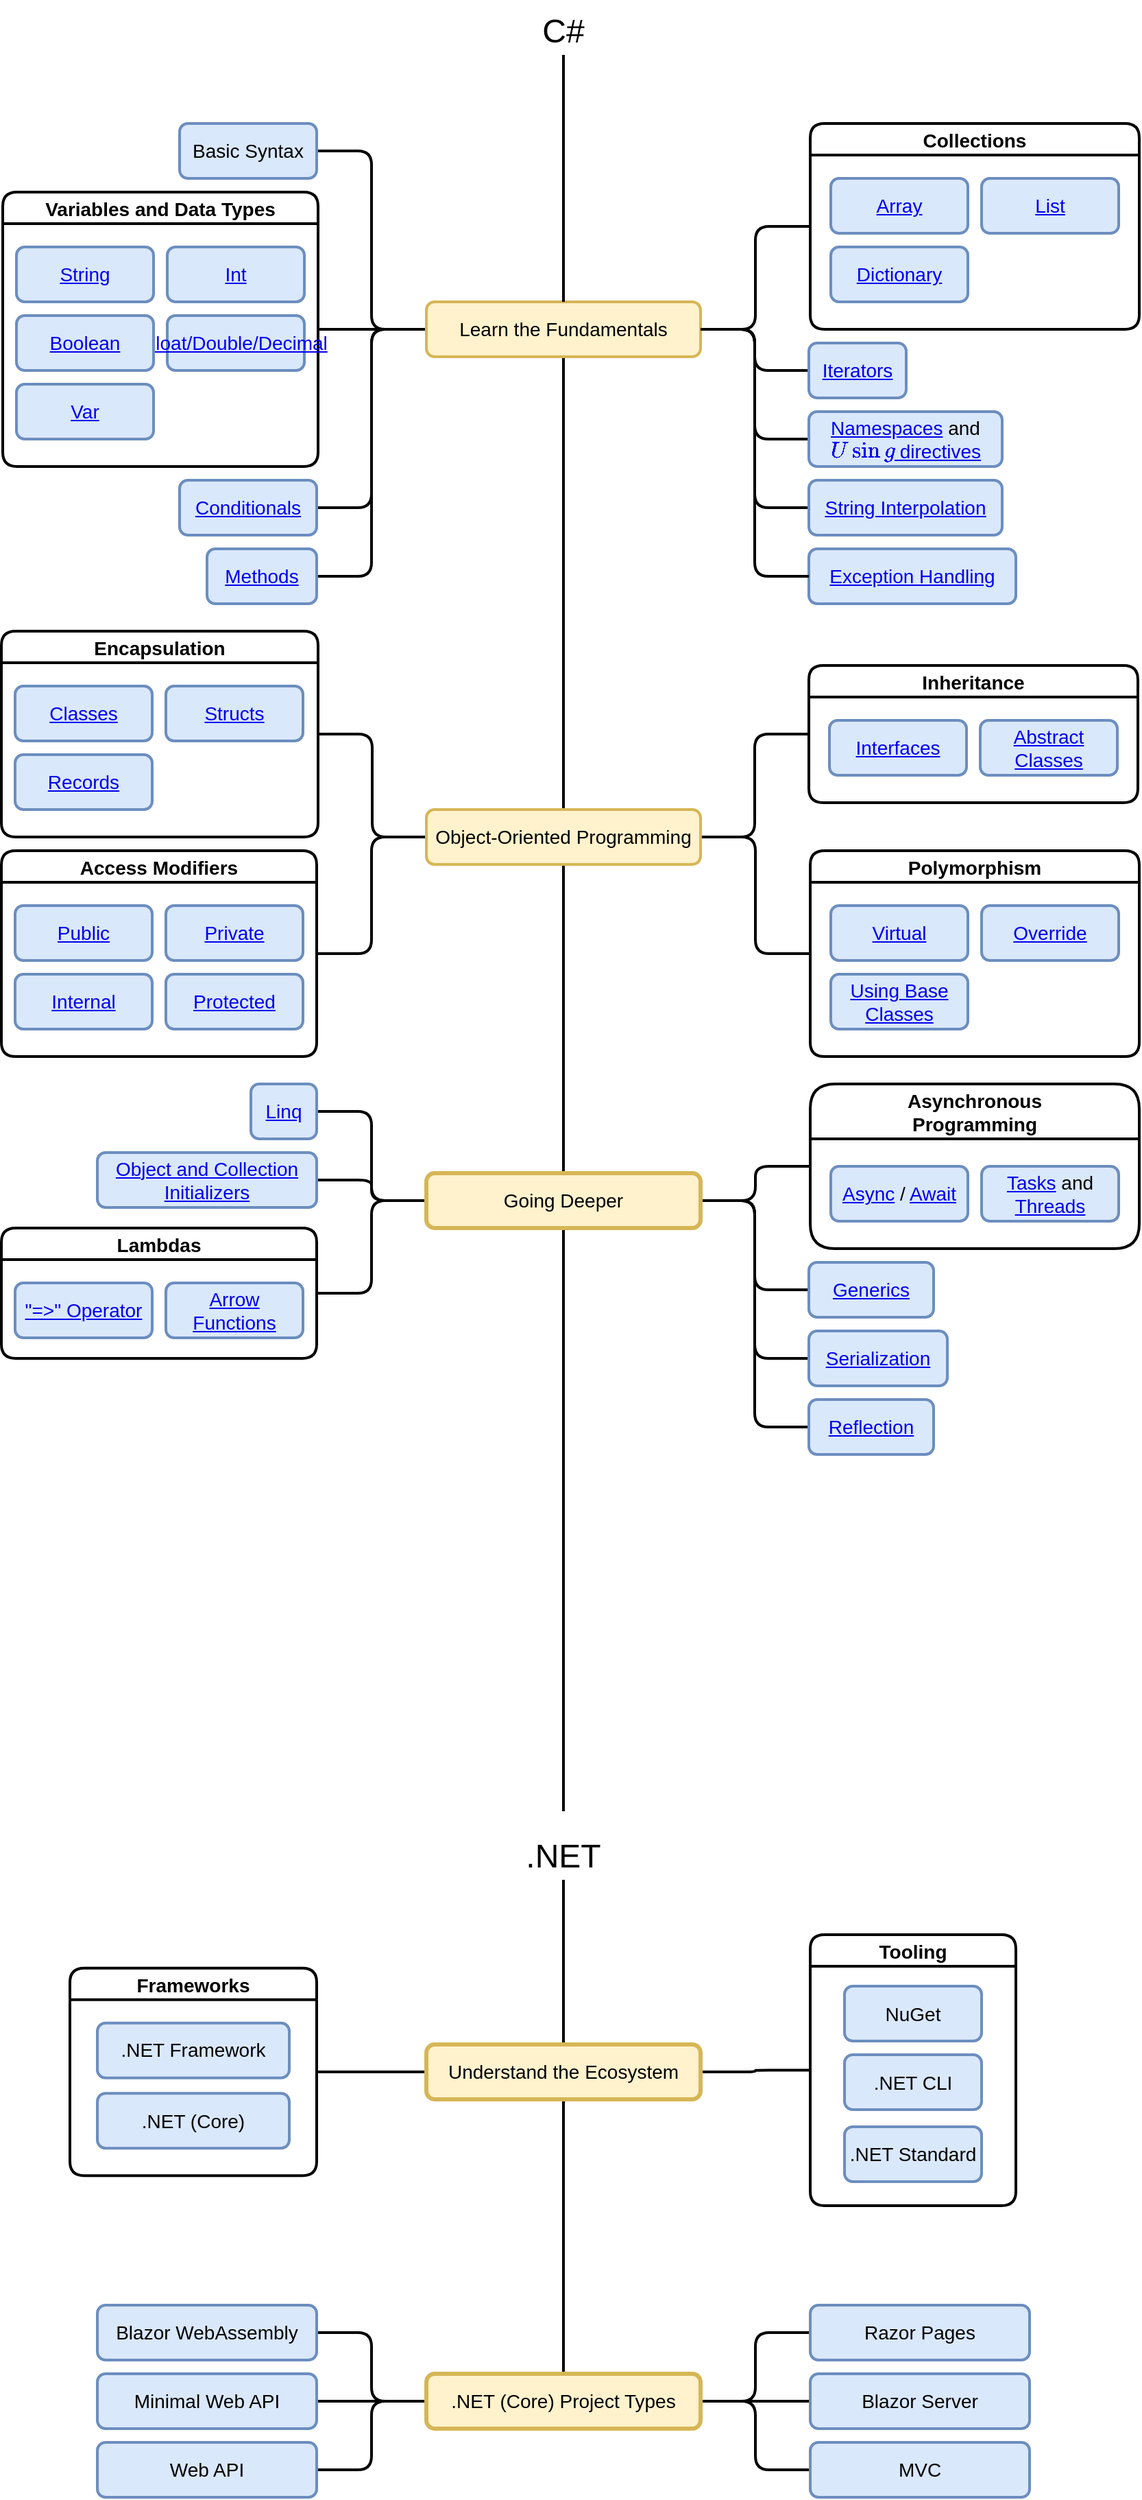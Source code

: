 <mxfile version="15.7.3" type="github">
  <diagram id="Bi8yQc8i4gSCwa7ISA3M" name="Page-1">
    <mxGraphModel dx="1038" dy="575" grid="1" gridSize="10" guides="1" tooltips="1" connect="1" arrows="0" fold="1" page="1" pageScale="1" pageWidth="850" pageHeight="1100" math="0" shadow="0">
      <root>
        <mxCell id="0" />
        <mxCell id="1" parent="0" />
        <mxCell id="HOgNb5vJPWKjZWPz9B7e-17" style="edgeStyle=orthogonalEdgeStyle;rounded=1;orthogonalLoop=1;jettySize=auto;html=1;exitX=0;exitY=0.5;exitDx=0;exitDy=0;entryX=1;entryY=0.5;entryDx=0;entryDy=0;fontSize=14;endArrow=none;endFill=0;strokeWidth=2;" parent="1" source="HOgNb5vJPWKjZWPz9B7e-1" target="HOgNb5vJPWKjZWPz9B7e-3" edge="1">
          <mxGeometry relative="1" as="geometry">
            <mxPoint x="311" y="150" as="sourcePoint" />
          </mxGeometry>
        </mxCell>
        <mxCell id="HOgNb5vJPWKjZWPz9B7e-18" style="edgeStyle=orthogonalEdgeStyle;rounded=1;orthogonalLoop=1;jettySize=auto;html=1;exitX=0;exitY=0.5;exitDx=0;exitDy=0;entryX=1;entryY=0.5;entryDx=0;entryDy=0;fontSize=14;endArrow=none;endFill=0;strokeWidth=2;" parent="1" source="HOgNb5vJPWKjZWPz9B7e-1" target="lwvj8f8YE6O9QnCj63W--41" edge="1">
          <mxGeometry relative="1" as="geometry">
            <mxPoint x="311" y="150" as="sourcePoint" />
            <mxPoint x="250" y="290" as="targetPoint" />
          </mxGeometry>
        </mxCell>
        <mxCell id="HOgNb5vJPWKjZWPz9B7e-20" style="edgeStyle=orthogonalEdgeStyle;rounded=1;orthogonalLoop=1;jettySize=auto;html=1;exitX=0;exitY=0.5;exitDx=0;exitDy=0;entryX=1;entryY=0.5;entryDx=0;entryDy=0;fontSize=14;endArrow=none;endFill=0;strokeWidth=2;" parent="1" source="HOgNb5vJPWKjZWPz9B7e-1" target="HOgNb5vJPWKjZWPz9B7e-5" edge="1">
          <mxGeometry relative="1" as="geometry">
            <mxPoint x="311" y="150" as="sourcePoint" />
          </mxGeometry>
        </mxCell>
        <mxCell id="HOgNb5vJPWKjZWPz9B7e-21" style="edgeStyle=orthogonalEdgeStyle;rounded=1;orthogonalLoop=1;jettySize=auto;html=1;exitX=0;exitY=0.5;exitDx=0;exitDy=0;entryX=1;entryY=0.5;entryDx=0;entryDy=0;fontSize=14;endArrow=none;endFill=0;strokeWidth=2;" parent="1" source="HOgNb5vJPWKjZWPz9B7e-1" target="HOgNb5vJPWKjZWPz9B7e-6" edge="1">
          <mxGeometry relative="1" as="geometry">
            <mxPoint x="311" y="150" as="sourcePoint" />
          </mxGeometry>
        </mxCell>
        <mxCell id="HOgNb5vJPWKjZWPz9B7e-24" style="edgeStyle=orthogonalEdgeStyle;rounded=1;orthogonalLoop=1;jettySize=auto;html=1;exitX=1;exitY=0.5;exitDx=0;exitDy=0;entryX=0;entryY=0.5;entryDx=0;entryDy=0;fontSize=14;endArrow=none;endFill=0;strokeWidth=2;" parent="1" source="HOgNb5vJPWKjZWPz9B7e-1" target="HOgNb5vJPWKjZWPz9B7e-7" edge="1">
          <mxGeometry relative="1" as="geometry" />
        </mxCell>
        <mxCell id="HOgNb5vJPWKjZWPz9B7e-25" style="edgeStyle=orthogonalEdgeStyle;rounded=1;orthogonalLoop=1;jettySize=auto;html=1;exitX=1;exitY=0.5;exitDx=0;exitDy=0;entryX=0;entryY=0.5;entryDx=0;entryDy=0;fontSize=14;endArrow=none;endFill=0;strokeWidth=2;" parent="1" source="HOgNb5vJPWKjZWPz9B7e-1" target="HOgNb5vJPWKjZWPz9B7e-10" edge="1">
          <mxGeometry relative="1" as="geometry" />
        </mxCell>
        <mxCell id="HOgNb5vJPWKjZWPz9B7e-28" style="edgeStyle=orthogonalEdgeStyle;rounded=1;orthogonalLoop=1;jettySize=auto;html=1;exitX=0.5;exitY=1;exitDx=0;exitDy=0;fontSize=14;endArrow=none;endFill=0;strokeWidth=2;" parent="1" source="HOgNb5vJPWKjZWPz9B7e-1" target="HOgNb5vJPWKjZWPz9B7e-27" edge="1">
          <mxGeometry relative="1" as="geometry" />
        </mxCell>
        <mxCell id="lwvj8f8YE6O9QnCj63W--19" style="edgeStyle=orthogonalEdgeStyle;rounded=1;orthogonalLoop=1;jettySize=auto;html=1;exitX=1;exitY=0.5;exitDx=0;exitDy=0;entryX=0;entryY=0.5;entryDx=0;entryDy=0;endArrow=none;endFill=0;strokeWidth=2;" edge="1" parent="1" source="HOgNb5vJPWKjZWPz9B7e-1" target="HOgNb5vJPWKjZWPz9B7e-9">
          <mxGeometry relative="1" as="geometry" />
        </mxCell>
        <mxCell id="lwvj8f8YE6O9QnCj63W--40" style="edgeStyle=orthogonalEdgeStyle;rounded=1;orthogonalLoop=1;jettySize=auto;html=1;exitX=1;exitY=0.5;exitDx=0;exitDy=0;entryX=0;entryY=0.5;entryDx=0;entryDy=0;endArrow=none;endFill=0;strokeWidth=2;" edge="1" parent="1" source="HOgNb5vJPWKjZWPz9B7e-1" target="lwvj8f8YE6O9QnCj63W--36">
          <mxGeometry relative="1" as="geometry" />
        </mxCell>
        <mxCell id="HOgNb5vJPWKjZWPz9B7e-1" value="&lt;font style=&quot;font-size: 14px;&quot;&gt;Learn the Fundamentals&lt;/font&gt;" style="rounded=1;whiteSpace=wrap;html=1;fillColor=#fff2cc;strokeColor=#d6b656;strokeWidth=2;fontSize=14;" parent="1" vertex="1">
          <mxGeometry x="320" y="260" width="200" height="40" as="geometry" />
        </mxCell>
        <mxCell id="HOgNb5vJPWKjZWPz9B7e-19" style="edgeStyle=orthogonalEdgeStyle;rounded=1;orthogonalLoop=1;jettySize=auto;html=1;exitX=0.5;exitY=1;exitDx=0;exitDy=0;entryX=0.5;entryY=0;entryDx=0;entryDy=0;fontSize=14;endArrow=none;endFill=0;strokeWidth=2;" parent="1" source="HOgNb5vJPWKjZWPz9B7e-2" target="HOgNb5vJPWKjZWPz9B7e-1" edge="1">
          <mxGeometry relative="1" as="geometry" />
        </mxCell>
        <mxCell id="HOgNb5vJPWKjZWPz9B7e-2" value="&lt;div style=&quot;font-size: 24px;&quot;&gt;&lt;font style=&quot;font-size: 24px;&quot;&gt;C#&lt;/font&gt;&lt;/div&gt;" style="text;html=1;strokeColor=none;fillColor=none;align=center;verticalAlign=bottom;whiteSpace=wrap;rounded=0;fontSize=24;" parent="1" vertex="1">
          <mxGeometry x="390" y="40" width="60" height="40" as="geometry" />
        </mxCell>
        <mxCell id="HOgNb5vJPWKjZWPz9B7e-3" value="&lt;div style=&quot;font-size: 14px;&quot;&gt;Basic Syntax&lt;/div&gt;" style="rounded=1;whiteSpace=wrap;html=1;fillColor=#dae8fc;strokeColor=#6c8ebf;strokeWidth=2;fontSize=14;" parent="1" vertex="1">
          <mxGeometry x="140" y="130" width="100" height="40" as="geometry" />
        </mxCell>
        <mxCell id="HOgNb5vJPWKjZWPz9B7e-5" value="&lt;div style=&quot;font-size: 14px&quot;&gt;&lt;a href=&quot;https://docs.microsoft.com/en-us/dotnet/csharp/language-reference/statements/selection-statements&quot;&gt;Conditionals&lt;/a&gt;&lt;/div&gt;" style="rounded=1;whiteSpace=wrap;html=1;fillColor=#dae8fc;strokeColor=#6c8ebf;strokeWidth=2;fontSize=14;" parent="1" vertex="1">
          <mxGeometry x="140" y="390" width="100" height="40" as="geometry" />
        </mxCell>
        <mxCell id="HOgNb5vJPWKjZWPz9B7e-6" value="&lt;a href=&quot;https://docs.microsoft.com/en-us/dotnet/csharp/methods&quot;&gt;Methods&lt;/a&gt;" style="rounded=1;whiteSpace=wrap;html=1;fillColor=#dae8fc;strokeColor=#6c8ebf;strokeWidth=2;fontSize=14;" parent="1" vertex="1">
          <mxGeometry x="160" y="440" width="80" height="40" as="geometry" />
        </mxCell>
        <mxCell id="HOgNb5vJPWKjZWPz9B7e-7" value="&lt;a href=&quot;https://docs.microsoft.com/en-us/dotnet/csharp/fundamentals/types/namespaces&quot;&gt;Namespaces&lt;/a&gt; and &lt;a href=&quot;https://docs.microsoft.com/en-us/dotnet/csharp/language-reference/keywords/using-directive&quot;&gt;`Using` directives&lt;/a&gt;" style="rounded=1;whiteSpace=wrap;html=1;fillColor=#dae8fc;strokeColor=#6c8ebf;strokeWidth=2;fontSize=14;" parent="1" vertex="1">
          <mxGeometry x="599" y="340" width="141" height="40" as="geometry" />
        </mxCell>
        <mxCell id="HOgNb5vJPWKjZWPz9B7e-9" value="&lt;div style=&quot;font-size: 14px&quot;&gt;&lt;a href=&quot;https://docs.microsoft.com/en-us/dotnet/csharp/programming-guide/concepts/iterators&quot;&gt;Iterators&lt;/a&gt;&lt;/div&gt;" style="rounded=1;whiteSpace=wrap;html=1;fillColor=#dae8fc;strokeColor=#6c8ebf;strokeWidth=2;fontSize=14;" parent="1" vertex="1">
          <mxGeometry x="599" y="290" width="71" height="40" as="geometry" />
        </mxCell>
        <mxCell id="HOgNb5vJPWKjZWPz9B7e-10" value="&lt;div style=&quot;font-size: 14px&quot;&gt;&lt;a href=&quot;https://docs.microsoft.com/en-us/dotnet/csharp/language-reference/tokens/interpolated&quot;&gt;String Interpolation&lt;br style=&quot;font-size: 14px&quot;&gt;&lt;/a&gt;&lt;/div&gt;" style="rounded=1;whiteSpace=wrap;html=1;fillColor=#dae8fc;strokeColor=#6c8ebf;strokeWidth=2;fontSize=14;" parent="1" vertex="1">
          <mxGeometry x="599" y="390" width="141" height="40" as="geometry" />
        </mxCell>
        <mxCell id="HOgNb5vJPWKjZWPz9B7e-11" value="&lt;div style=&quot;font-size: 14px&quot;&gt;&lt;a href=&quot;https://docs.microsoft.com/en-us/dotnet/csharp/fundamentals/exceptions/exception-handling&quot;&gt;Exception Handling&lt;/a&gt;&lt;br style=&quot;font-size: 14px&quot;&gt;&lt;/div&gt;" style="rounded=1;whiteSpace=wrap;html=1;fillColor=#dae8fc;strokeColor=#6c8ebf;strokeWidth=2;fontSize=14;" parent="1" vertex="1">
          <mxGeometry x="599" y="440" width="151" height="40" as="geometry" />
        </mxCell>
        <mxCell id="HOgNb5vJPWKjZWPz9B7e-26" style="edgeStyle=orthogonalEdgeStyle;rounded=1;orthogonalLoop=1;jettySize=auto;html=1;exitX=1;exitY=0.5;exitDx=0;exitDy=0;entryX=0;entryY=0.5;entryDx=0;entryDy=0;fontSize=14;endArrow=none;endFill=0;strokeWidth=2;" parent="1" source="HOgNb5vJPWKjZWPz9B7e-1" target="HOgNb5vJPWKjZWPz9B7e-11" edge="1">
          <mxGeometry relative="1" as="geometry">
            <mxPoint x="530" y="160" as="sourcePoint" />
            <mxPoint x="609" y="260" as="targetPoint" />
          </mxGeometry>
        </mxCell>
        <mxCell id="HOgNb5vJPWKjZWPz9B7e-49" style="edgeStyle=orthogonalEdgeStyle;rounded=1;orthogonalLoop=1;jettySize=auto;html=1;exitX=1;exitY=0.5;exitDx=0;exitDy=0;entryX=0;entryY=0.5;entryDx=0;entryDy=0;fontSize=14;endArrow=none;endFill=0;strokeWidth=2;" parent="1" source="HOgNb5vJPWKjZWPz9B7e-27" target="HOgNb5vJPWKjZWPz9B7e-41" edge="1">
          <mxGeometry relative="1" as="geometry" />
        </mxCell>
        <mxCell id="HOgNb5vJPWKjZWPz9B7e-50" style="edgeStyle=orthogonalEdgeStyle;rounded=1;orthogonalLoop=1;jettySize=auto;html=1;exitX=1;exitY=0.5;exitDx=0;exitDy=0;entryX=0;entryY=0.5;entryDx=0;entryDy=0;fontSize=14;endArrow=none;endFill=0;strokeWidth=2;" parent="1" source="HOgNb5vJPWKjZWPz9B7e-27" target="HOgNb5vJPWKjZWPz9B7e-36" edge="1">
          <mxGeometry relative="1" as="geometry" />
        </mxCell>
        <mxCell id="TVtdVuU6rrKW41aySdb2-4" style="edgeStyle=orthogonalEdgeStyle;rounded=1;orthogonalLoop=1;jettySize=auto;html=1;exitX=0.5;exitY=1;exitDx=0;exitDy=0;fontSize=24;endArrow=none;endFill=0;strokeWidth=2;" parent="1" source="HOgNb5vJPWKjZWPz9B7e-27" target="TVtdVuU6rrKW41aySdb2-2" edge="1">
          <mxGeometry relative="1" as="geometry" />
        </mxCell>
        <mxCell id="lwvj8f8YE6O9QnCj63W--28" style="edgeStyle=orthogonalEdgeStyle;rounded=1;orthogonalLoop=1;jettySize=auto;html=1;exitX=0;exitY=0.5;exitDx=0;exitDy=0;entryX=1;entryY=0.5;entryDx=0;entryDy=0;endArrow=none;endFill=0;strokeWidth=2;" edge="1" parent="1" source="HOgNb5vJPWKjZWPz9B7e-27" target="lwvj8f8YE6O9QnCj63W--2">
          <mxGeometry relative="1" as="geometry" />
        </mxCell>
        <mxCell id="lwvj8f8YE6O9QnCj63W--46" style="edgeStyle=orthogonalEdgeStyle;rounded=1;orthogonalLoop=1;jettySize=auto;html=1;exitX=0;exitY=0.5;exitDx=0;exitDy=0;entryX=1;entryY=0.5;entryDx=0;entryDy=0;endArrow=none;endFill=0;strokeWidth=2;" edge="1" parent="1" source="HOgNb5vJPWKjZWPz9B7e-27" target="HOgNb5vJPWKjZWPz9B7e-31">
          <mxGeometry relative="1" as="geometry" />
        </mxCell>
        <mxCell id="HOgNb5vJPWKjZWPz9B7e-27" value="&lt;div style=&quot;font-size: 14px&quot;&gt;&lt;font style=&quot;font-size: 14px&quot;&gt;Object-Oriented Programming&lt;/font&gt;&lt;/div&gt;" style="rounded=1;whiteSpace=wrap;html=1;fillColor=#fff2cc;strokeColor=#d6b656;strokeWidth=2;" parent="1" vertex="1">
          <mxGeometry x="320" y="630" width="200" height="40" as="geometry" />
        </mxCell>
        <UserObject label="Encapsulation" link="https://docs.microsoft.com/en-us/dotnet/csharp/fundamentals/object-oriented/" id="HOgNb5vJPWKjZWPz9B7e-31">
          <mxCell style="swimlane;rounded=1;fontSize=14;strokeWidth=2;" parent="1" vertex="1">
            <mxGeometry x="10" y="500" width="231" height="150" as="geometry" />
          </mxCell>
        </UserObject>
        <mxCell id="HOgNb5vJPWKjZWPz9B7e-30" value="&lt;a href=&quot;https://docs.microsoft.com/en-us/dotnet/csharp/fundamentals/types/classes&quot;&gt;Classes&lt;/a&gt;" style="rounded=1;whiteSpace=wrap;html=1;fillColor=#dae8fc;strokeColor=#6c8ebf;strokeWidth=2;fontSize=14;" parent="HOgNb5vJPWKjZWPz9B7e-31" vertex="1">
          <mxGeometry x="10" y="40" width="100" height="40" as="geometry" />
        </mxCell>
        <mxCell id="HOgNb5vJPWKjZWPz9B7e-34" value="&lt;a href=&quot;https://docs.microsoft.com/en-us/dotnet/csharp/language-reference/builtin-types/struct&quot;&gt;Structs&lt;/a&gt;" style="rounded=1;whiteSpace=wrap;html=1;fillColor=#dae8fc;strokeColor=#6c8ebf;strokeWidth=2;fontSize=14;" parent="HOgNb5vJPWKjZWPz9B7e-31" vertex="1">
          <mxGeometry x="120" y="40" width="100" height="40" as="geometry" />
        </mxCell>
        <mxCell id="HOgNb5vJPWKjZWPz9B7e-35" value="&lt;a href=&quot;https://docs.microsoft.com/en-us/dotnet/csharp/fundamentals/types/records&quot;&gt;Records&lt;/a&gt;" style="rounded=1;whiteSpace=wrap;html=1;fillColor=#dae8fc;strokeColor=#6c8ebf;strokeWidth=2;fontSize=14;" parent="HOgNb5vJPWKjZWPz9B7e-31" vertex="1">
          <mxGeometry x="10" y="90" width="100" height="40" as="geometry" />
        </mxCell>
        <mxCell id="HOgNb5vJPWKjZWPz9B7e-36" value="Inheritance" style="swimlane;rounded=1;fontSize=14;strokeWidth=2;" parent="1" vertex="1">
          <mxGeometry x="599" y="525" width="240" height="100" as="geometry" />
        </mxCell>
        <mxCell id="HOgNb5vJPWKjZWPz9B7e-37" value="&lt;a href=&quot;https://docs.microsoft.com/en-us/dotnet/csharp/fundamentals/types/interfaces&quot;&gt;Interfaces&lt;/a&gt;" style="rounded=1;whiteSpace=wrap;html=1;fillColor=#dae8fc;strokeColor=#6c8ebf;strokeWidth=2;fontSize=14;" parent="HOgNb5vJPWKjZWPz9B7e-36" vertex="1">
          <mxGeometry x="15" y="40" width="100" height="40" as="geometry" />
        </mxCell>
        <mxCell id="HOgNb5vJPWKjZWPz9B7e-38" value="&lt;a href=&quot;https://docs.microsoft.com/en-us/dotnet/csharp/language-reference/keywords/abstract&quot;&gt;Abstract Classes&lt;/a&gt;" style="rounded=1;whiteSpace=wrap;html=1;fillColor=#dae8fc;strokeColor=#6c8ebf;strokeWidth=2;fontSize=14;" parent="HOgNb5vJPWKjZWPz9B7e-36" vertex="1">
          <mxGeometry x="125" y="40" width="100" height="40" as="geometry" />
        </mxCell>
        <mxCell id="HOgNb5vJPWKjZWPz9B7e-41" value="Polymorphism" style="swimlane;rounded=1;fontSize=14;strokeWidth=2;" parent="1" vertex="1">
          <mxGeometry x="600" y="660" width="240" height="150" as="geometry" />
        </mxCell>
        <mxCell id="HOgNb5vJPWKjZWPz9B7e-43" value="&lt;a href=&quot;https://docs.microsoft.com/en-us/dotnet/csharp/language-reference/keywords/virtual&quot;&gt;Virtual&lt;/a&gt;" style="rounded=1;whiteSpace=wrap;html=1;fillColor=#dae8fc;strokeColor=#6c8ebf;strokeWidth=2;fontSize=14;" parent="HOgNb5vJPWKjZWPz9B7e-41" vertex="1">
          <mxGeometry x="15" y="40" width="100" height="40" as="geometry" />
        </mxCell>
        <mxCell id="HOgNb5vJPWKjZWPz9B7e-44" value="&lt;a href=&quot;https://docs.microsoft.com/en-us/dotnet/csharp/language-reference/keywords/override&quot;&gt;Override&lt;/a&gt;" style="rounded=1;whiteSpace=wrap;html=1;fillColor=#dae8fc;strokeColor=#6c8ebf;strokeWidth=2;fontSize=14;" parent="HOgNb5vJPWKjZWPz9B7e-41" vertex="1">
          <mxGeometry x="125" y="40" width="100" height="40" as="geometry" />
        </mxCell>
        <mxCell id="HOgNb5vJPWKjZWPz9B7e-42" value="&lt;a href=&quot;https://docs.microsoft.com/en-us/dotnet/csharp/language-reference/keywords/base&quot;&gt;Using Base Classes&lt;/a&gt;" style="rounded=1;whiteSpace=wrap;html=1;fillColor=#dae8fc;strokeColor=#6c8ebf;strokeWidth=2;fontSize=14;" parent="HOgNb5vJPWKjZWPz9B7e-41" vertex="1">
          <mxGeometry x="15" y="90" width="100" height="40" as="geometry" />
        </mxCell>
        <mxCell id="TVtdVuU6rrKW41aySdb2-7" style="edgeStyle=orthogonalEdgeStyle;rounded=1;orthogonalLoop=1;jettySize=auto;html=1;exitX=0;exitY=0.5;exitDx=0;exitDy=0;entryX=1;entryY=0.5;entryDx=0;entryDy=0;fontSize=24;endArrow=none;endFill=0;strokeWidth=2;" parent="1" source="TVtdVuU6rrKW41aySdb2-2" target="TVtdVuU6rrKW41aySdb2-5" edge="1">
          <mxGeometry relative="1" as="geometry" />
        </mxCell>
        <mxCell id="TVtdVuU6rrKW41aySdb2-20" style="edgeStyle=orthogonalEdgeStyle;rounded=1;orthogonalLoop=1;jettySize=auto;html=1;exitX=0;exitY=0.5;exitDx=0;exitDy=0;entryX=1;entryY=0.5;entryDx=0;entryDy=0;fontSize=24;endArrow=none;endFill=0;strokeWidth=2;" parent="1" source="TVtdVuU6rrKW41aySdb2-2" target="TVtdVuU6rrKW41aySdb2-12" edge="1">
          <mxGeometry relative="1" as="geometry" />
        </mxCell>
        <mxCell id="TVtdVuU6rrKW41aySdb2-23" style="edgeStyle=orthogonalEdgeStyle;rounded=1;orthogonalLoop=1;jettySize=auto;html=1;exitX=1;exitY=0.5;exitDx=0;exitDy=0;entryX=0;entryY=0.5;entryDx=0;entryDy=0;fontSize=24;endArrow=none;endFill=0;strokeWidth=2;" parent="1" source="TVtdVuU6rrKW41aySdb2-2" target="TVtdVuU6rrKW41aySdb2-21" edge="1">
          <mxGeometry relative="1" as="geometry" />
        </mxCell>
        <mxCell id="TVtdVuU6rrKW41aySdb2-24" style="edgeStyle=orthogonalEdgeStyle;rounded=1;orthogonalLoop=1;jettySize=auto;html=1;exitX=1;exitY=0.5;exitDx=0;exitDy=0;entryX=0;entryY=0.5;entryDx=0;entryDy=0;fontSize=24;endArrow=none;endFill=0;strokeWidth=2;" parent="1" source="TVtdVuU6rrKW41aySdb2-2" target="TVtdVuU6rrKW41aySdb2-22" edge="1">
          <mxGeometry relative="1" as="geometry" />
        </mxCell>
        <mxCell id="TVtdVuU6rrKW41aySdb2-38" style="edgeStyle=orthogonalEdgeStyle;rounded=1;orthogonalLoop=1;jettySize=auto;html=1;exitX=0.5;exitY=1;exitDx=0;exitDy=0;entryX=0.5;entryY=0;entryDx=0;entryDy=0;fontSize=14;endArrow=none;endFill=0;strokeWidth=2;" parent="1" source="TVtdVuU6rrKW41aySdb2-2" edge="1">
          <mxGeometry relative="1" as="geometry">
            <mxPoint x="420" y="1360" as="targetPoint" />
          </mxGeometry>
        </mxCell>
        <mxCell id="TVtdVuU6rrKW41aySdb2-39" style="edgeStyle=orthogonalEdgeStyle;rounded=1;orthogonalLoop=1;jettySize=auto;html=1;exitX=1;exitY=0.5;exitDx=0;exitDy=0;fontSize=14;endArrow=none;endFill=0;strokeWidth=2;entryX=0;entryY=0.5;entryDx=0;entryDy=0;" parent="1" source="TVtdVuU6rrKW41aySdb2-2" target="TVtdVuU6rrKW41aySdb2-16" edge="1">
          <mxGeometry relative="1" as="geometry" />
        </mxCell>
        <mxCell id="lwvj8f8YE6O9QnCj63W--26" style="edgeStyle=orthogonalEdgeStyle;rounded=1;orthogonalLoop=1;jettySize=auto;html=1;exitX=0;exitY=0.5;exitDx=0;exitDy=0;entryX=1;entryY=0.5;entryDx=0;entryDy=0;endArrow=none;endFill=0;strokeWidth=2;" edge="1" parent="1" source="TVtdVuU6rrKW41aySdb2-2" target="TVtdVuU6rrKW41aySdb2-3">
          <mxGeometry relative="1" as="geometry" />
        </mxCell>
        <mxCell id="lwvj8f8YE6O9QnCj63W--29" style="edgeStyle=orthogonalEdgeStyle;rounded=1;orthogonalLoop=1;jettySize=auto;html=1;exitX=1;exitY=0.5;exitDx=0;exitDy=0;entryX=0;entryY=0.5;entryDx=0;entryDy=0;endArrow=none;endFill=0;strokeWidth=2;" edge="1" parent="1" source="TVtdVuU6rrKW41aySdb2-2" target="quayTeWEfiAioYH7ORwF-3">
          <mxGeometry relative="1" as="geometry" />
        </mxCell>
        <mxCell id="TVtdVuU6rrKW41aySdb2-2" value="&lt;font style=&quot;font-size: 14px&quot;&gt;Going Deeper&lt;/font&gt;" style="rounded=1;whiteSpace=wrap;html=1;fillColor=#fff2cc;strokeColor=#d6b656;strokeWidth=3;" parent="1" vertex="1">
          <mxGeometry x="320" y="895" width="200" height="40" as="geometry" />
        </mxCell>
        <mxCell id="TVtdVuU6rrKW41aySdb2-3" value="&lt;a href=&quot;https://docs.microsoft.com/en-us/dotnet/csharp/linq/&quot;&gt;Linq&lt;/a&gt;" style="rounded=1;whiteSpace=wrap;html=1;fillColor=#dae8fc;strokeColor=#6c8ebf;strokeWidth=2;fontSize=14;" parent="1" vertex="1">
          <mxGeometry x="192" y="830" width="48" height="40" as="geometry" />
        </mxCell>
        <mxCell id="TVtdVuU6rrKW41aySdb2-5" value="&lt;a href=&quot;https://docs.microsoft.com/en-us/dotnet/csharp/programming-guide/classes-and-structs/object-and-collection-initializers&quot;&gt;Object and Collection Initializers&lt;/a&gt;" style="rounded=1;whiteSpace=wrap;html=1;fillColor=#dae8fc;strokeColor=#6c8ebf;strokeWidth=2;fontSize=14;" parent="1" vertex="1">
          <mxGeometry x="80" y="880" width="160" height="40" as="geometry" />
        </mxCell>
        <mxCell id="TVtdVuU6rrKW41aySdb2-12" value="Lambdas" style="swimlane;rounded=1;fontSize=14;strokeWidth=2;" parent="1" vertex="1">
          <mxGeometry x="10" y="935" width="230" height="95" as="geometry" />
        </mxCell>
        <mxCell id="TVtdVuU6rrKW41aySdb2-13" value="&lt;a href=&quot;https://docs.microsoft.com/en-us/dotnet/csharp/language-reference/operators/lambda-expressions&quot;&gt;Arrow Functions&lt;/a&gt;" style="rounded=1;whiteSpace=wrap;html=1;fillColor=#dae8fc;strokeColor=#6c8ebf;strokeWidth=2;fontSize=14;" parent="TVtdVuU6rrKW41aySdb2-12" vertex="1">
          <mxGeometry x="120" y="40" width="100" height="40" as="geometry" />
        </mxCell>
        <mxCell id="TVtdVuU6rrKW41aySdb2-14" value="&lt;a href=&quot;https://docs.microsoft.com/en-us/dotnet/csharp/language-reference/operators/lambda-operator&quot;&gt;&quot;=&amp;gt;&quot; Operator&lt;/a&gt;" style="rounded=1;whiteSpace=wrap;html=1;fillColor=#dae8fc;strokeColor=#6c8ebf;strokeWidth=2;fontSize=14;" parent="TVtdVuU6rrKW41aySdb2-12" vertex="1">
          <mxGeometry x="10" y="40" width="100" height="40" as="geometry" />
        </mxCell>
        <UserObject label="Asynchronous &#xa;Programming" link="https://docs.microsoft.com/en-us/dotnet/csharp/programming-guide/concepts/async/" id="TVtdVuU6rrKW41aySdb2-16">
          <mxCell style="swimlane;rounded=1;fontSize=14;strokeWidth=2;startSize=40;" parent="1" vertex="1">
            <mxGeometry x="600" y="830" width="240" height="120" as="geometry" />
          </mxCell>
        </UserObject>
        <mxCell id="TVtdVuU6rrKW41aySdb2-17" value="&lt;a href=&quot;https://docs.microsoft.com/en-us/dotnet/csharp/programming-guide/concepts/async/&quot;&gt;Tasks&lt;/a&gt; and &lt;a href=&quot;https://docs.microsoft.com/en-us/dotnet/standard/threading/using-threads-and-threading&quot;&gt;Threads&lt;/a&gt;" style="rounded=1;whiteSpace=wrap;html=1;fillColor=#dae8fc;strokeColor=#6c8ebf;strokeWidth=2;fontSize=14;" parent="TVtdVuU6rrKW41aySdb2-16" vertex="1">
          <mxGeometry x="125" y="60" width="100" height="40" as="geometry" />
        </mxCell>
        <mxCell id="TVtdVuU6rrKW41aySdb2-18" value="&lt;a href=&quot;https://docs.microsoft.com/en-us/dotnet/csharp/language-reference/keywords/async&quot;&gt;Async&lt;/a&gt; / &lt;a href=&quot;https://docs.microsoft.com/en-us/dotnet/csharp/language-reference/operators/await&quot;&gt;Await&lt;/a&gt;" style="rounded=1;whiteSpace=wrap;html=1;fillColor=#dae8fc;strokeColor=#6c8ebf;strokeWidth=2;fontSize=14;" parent="TVtdVuU6rrKW41aySdb2-16" vertex="1">
          <mxGeometry x="15" y="60" width="100" height="40" as="geometry" />
        </mxCell>
        <mxCell id="TVtdVuU6rrKW41aySdb2-21" value="&lt;a href=&quot;https://docs.microsoft.com/en-us/dotnet/csharp/programming-guide/concepts/serialization/&quot;&gt;Serialization&lt;/a&gt;" style="rounded=1;whiteSpace=wrap;html=1;fillColor=#dae8fc;strokeColor=#6c8ebf;strokeWidth=2;fontSize=14;" parent="1" vertex="1">
          <mxGeometry x="599" y="1010" width="101" height="40" as="geometry" />
        </mxCell>
        <mxCell id="TVtdVuU6rrKW41aySdb2-22" value="&lt;a href=&quot;https://docs.microsoft.com/en-us/dotnet/csharp/programming-guide/concepts/reflection&quot;&gt;Reflection&lt;/a&gt;" style="rounded=1;whiteSpace=wrap;html=1;fillColor=#dae8fc;strokeColor=#6c8ebf;strokeWidth=2;fontSize=14;" parent="1" vertex="1">
          <mxGeometry x="599" y="1060" width="91" height="40" as="geometry" />
        </mxCell>
        <mxCell id="TVtdVuU6rrKW41aySdb2-42" style="edgeStyle=orthogonalEdgeStyle;rounded=1;orthogonalLoop=1;jettySize=auto;html=1;exitX=0.5;exitY=1;exitDx=0;exitDy=0;entryX=0.5;entryY=0;entryDx=0;entryDy=0;fontSize=14;endArrow=none;endFill=0;strokeWidth=2;" parent="1" source="TVtdVuU6rrKW41aySdb2-37" target="TVtdVuU6rrKW41aySdb2-41" edge="1">
          <mxGeometry relative="1" as="geometry" />
        </mxCell>
        <mxCell id="TVtdVuU6rrKW41aySdb2-37" value="&lt;div&gt;.NET&lt;/div&gt;" style="text;html=1;strokeColor=none;fillColor=none;align=center;verticalAlign=bottom;whiteSpace=wrap;rounded=0;fontSize=24;" parent="1" vertex="1">
          <mxGeometry x="390" y="1370" width="60" height="40" as="geometry" />
        </mxCell>
        <mxCell id="TVtdVuU6rrKW41aySdb2-52" style="edgeStyle=orthogonalEdgeStyle;rounded=1;orthogonalLoop=1;jettySize=auto;html=1;exitX=0;exitY=0.5;exitDx=0;exitDy=0;entryX=1;entryY=0.5;entryDx=0;entryDy=0;fontSize=14;endArrow=none;endFill=0;strokeWidth=2;" parent="1" source="TVtdVuU6rrKW41aySdb2-41" target="TVtdVuU6rrKW41aySdb2-49" edge="1">
          <mxGeometry relative="1" as="geometry" />
        </mxCell>
        <mxCell id="TVtdVuU6rrKW41aySdb2-62" style="edgeStyle=orthogonalEdgeStyle;rounded=1;orthogonalLoop=1;jettySize=auto;html=1;exitX=1;exitY=0.5;exitDx=0;exitDy=0;fontSize=14;endArrow=none;endFill=0;strokeWidth=2;" parent="1" source="TVtdVuU6rrKW41aySdb2-41" target="TVtdVuU6rrKW41aySdb2-59" edge="1">
          <mxGeometry relative="1" as="geometry" />
        </mxCell>
        <mxCell id="TVtdVuU6rrKW41aySdb2-63" style="edgeStyle=orthogonalEdgeStyle;rounded=1;orthogonalLoop=1;jettySize=auto;html=1;exitX=0.5;exitY=1;exitDx=0;exitDy=0;fontSize=14;endArrow=none;endFill=0;strokeWidth=2;" parent="1" source="TVtdVuU6rrKW41aySdb2-41" target="TVtdVuU6rrKW41aySdb2-64" edge="1">
          <mxGeometry relative="1" as="geometry">
            <mxPoint x="420" y="1770" as="targetPoint" />
          </mxGeometry>
        </mxCell>
        <mxCell id="TVtdVuU6rrKW41aySdb2-41" value="Understand the Ecosystem" style="rounded=1;whiteSpace=wrap;html=1;fillColor=#fff2cc;strokeColor=#d6b656;strokeWidth=3;fontSize=14;" parent="1" vertex="1">
          <mxGeometry x="320" y="1530" width="200" height="40" as="geometry" />
        </mxCell>
        <mxCell id="TVtdVuU6rrKW41aySdb2-49" value="Frameworks" style="swimlane;rounded=1;fontSize=14;strokeWidth=2;" parent="1" vertex="1">
          <mxGeometry x="60" y="1474.38" width="180" height="151.25" as="geometry" />
        </mxCell>
        <mxCell id="TVtdVuU6rrKW41aySdb2-40" value=".NET Framework" style="rounded=1;whiteSpace=wrap;html=1;fillColor=#dae8fc;strokeColor=#6c8ebf;strokeWidth=2;fontSize=14;" parent="TVtdVuU6rrKW41aySdb2-49" vertex="1">
          <mxGeometry x="20" y="40" width="140" height="40" as="geometry" />
        </mxCell>
        <mxCell id="TVtdVuU6rrKW41aySdb2-44" value=".NET (Core)" style="rounded=1;whiteSpace=wrap;html=1;fillColor=#dae8fc;strokeColor=#6c8ebf;strokeWidth=2;fontSize=14;" parent="TVtdVuU6rrKW41aySdb2-49" vertex="1">
          <mxGeometry x="20" y="91.25" width="140" height="40" as="geometry" />
        </mxCell>
        <mxCell id="TVtdVuU6rrKW41aySdb2-59" value="Tooling" style="swimlane;rounded=1;fontSize=14;strokeWidth=2;" parent="1" vertex="1">
          <mxGeometry x="600" y="1450" width="150" height="197.5" as="geometry" />
        </mxCell>
        <mxCell id="TVtdVuU6rrKW41aySdb2-60" value="NuGet" style="rounded=1;whiteSpace=wrap;html=1;fillColor=#dae8fc;strokeColor=#6c8ebf;strokeWidth=2;fontSize=14;" parent="TVtdVuU6rrKW41aySdb2-59" vertex="1">
          <mxGeometry x="25" y="37.5" width="100" height="40" as="geometry" />
        </mxCell>
        <mxCell id="TVtdVuU6rrKW41aySdb2-61" value=".NET CLI" style="rounded=1;whiteSpace=wrap;html=1;fillColor=#dae8fc;strokeColor=#6c8ebf;strokeWidth=2;fontSize=14;" parent="TVtdVuU6rrKW41aySdb2-59" vertex="1">
          <mxGeometry x="25" y="87.5" width="100" height="40" as="geometry" />
        </mxCell>
        <mxCell id="TVtdVuU6rrKW41aySdb2-43" value=".NET Standard" style="rounded=1;whiteSpace=wrap;html=1;fillColor=#dae8fc;strokeColor=#6c8ebf;strokeWidth=2;fontSize=14;" parent="TVtdVuU6rrKW41aySdb2-59" vertex="1">
          <mxGeometry x="25" y="140" width="100" height="40" as="geometry" />
        </mxCell>
        <mxCell id="TVtdVuU6rrKW41aySdb2-74" style="edgeStyle=orthogonalEdgeStyle;rounded=1;orthogonalLoop=1;jettySize=auto;html=1;exitX=0;exitY=0.5;exitDx=0;exitDy=0;entryX=1;entryY=0.5;entryDx=0;entryDy=0;fontSize=14;endArrow=none;endFill=0;strokeWidth=2;" parent="1" source="TVtdVuU6rrKW41aySdb2-64" target="TVtdVuU6rrKW41aySdb2-65" edge="1">
          <mxGeometry relative="1" as="geometry" />
        </mxCell>
        <mxCell id="TVtdVuU6rrKW41aySdb2-75" style="edgeStyle=orthogonalEdgeStyle;rounded=1;orthogonalLoop=1;jettySize=auto;html=1;exitX=0;exitY=0.5;exitDx=0;exitDy=0;fontSize=14;endArrow=none;endFill=0;strokeWidth=2;" parent="1" source="TVtdVuU6rrKW41aySdb2-64" target="TVtdVuU6rrKW41aySdb2-69" edge="1">
          <mxGeometry relative="1" as="geometry" />
        </mxCell>
        <mxCell id="TVtdVuU6rrKW41aySdb2-76" style="edgeStyle=orthogonalEdgeStyle;rounded=1;orthogonalLoop=1;jettySize=auto;html=1;exitX=0;exitY=0.5;exitDx=0;exitDy=0;entryX=1;entryY=0.5;entryDx=0;entryDy=0;fontSize=14;endArrow=none;endFill=0;strokeWidth=2;" parent="1" source="TVtdVuU6rrKW41aySdb2-64" target="TVtdVuU6rrKW41aySdb2-70" edge="1">
          <mxGeometry relative="1" as="geometry" />
        </mxCell>
        <mxCell id="TVtdVuU6rrKW41aySdb2-77" style="edgeStyle=orthogonalEdgeStyle;rounded=1;orthogonalLoop=1;jettySize=auto;html=1;exitX=1;exitY=0.5;exitDx=0;exitDy=0;entryX=0;entryY=0.5;entryDx=0;entryDy=0;fontSize=14;endArrow=none;endFill=0;strokeWidth=2;" parent="1" source="TVtdVuU6rrKW41aySdb2-64" target="TVtdVuU6rrKW41aySdb2-71" edge="1">
          <mxGeometry relative="1" as="geometry" />
        </mxCell>
        <mxCell id="TVtdVuU6rrKW41aySdb2-78" style="edgeStyle=orthogonalEdgeStyle;rounded=1;orthogonalLoop=1;jettySize=auto;html=1;exitX=1;exitY=0.5;exitDx=0;exitDy=0;entryX=0;entryY=0.5;entryDx=0;entryDy=0;fontSize=14;endArrow=none;endFill=0;strokeWidth=2;" parent="1" source="TVtdVuU6rrKW41aySdb2-64" target="TVtdVuU6rrKW41aySdb2-72" edge="1">
          <mxGeometry relative="1" as="geometry" />
        </mxCell>
        <mxCell id="TVtdVuU6rrKW41aySdb2-79" style="edgeStyle=orthogonalEdgeStyle;rounded=1;orthogonalLoop=1;jettySize=auto;html=1;exitX=1;exitY=0.5;exitDx=0;exitDy=0;entryX=0;entryY=0.5;entryDx=0;entryDy=0;fontSize=14;endArrow=none;endFill=0;strokeWidth=2;" parent="1" source="TVtdVuU6rrKW41aySdb2-64" target="TVtdVuU6rrKW41aySdb2-73" edge="1">
          <mxGeometry relative="1" as="geometry" />
        </mxCell>
        <mxCell id="TVtdVuU6rrKW41aySdb2-64" value=".NET (Core) Project Types" style="rounded=1;whiteSpace=wrap;html=1;fillColor=#fff2cc;strokeColor=#d6b656;strokeWidth=3;fontSize=14;" parent="1" vertex="1">
          <mxGeometry x="320" y="1770" width="200" height="40" as="geometry" />
        </mxCell>
        <mxCell id="TVtdVuU6rrKW41aySdb2-65" value="Blazor WebAssembly" style="rounded=1;whiteSpace=wrap;html=1;fillColor=#dae8fc;strokeColor=#6c8ebf;strokeWidth=2;fontSize=14;" parent="1" vertex="1">
          <mxGeometry x="80" y="1720" width="160" height="40" as="geometry" />
        </mxCell>
        <mxCell id="TVtdVuU6rrKW41aySdb2-69" value="Minimal Web API" style="rounded=1;whiteSpace=wrap;html=1;fillColor=#dae8fc;strokeColor=#6c8ebf;strokeWidth=2;fontSize=14;verticalAlign=middle;" parent="1" vertex="1">
          <mxGeometry x="80" y="1770" width="160" height="40" as="geometry" />
        </mxCell>
        <mxCell id="TVtdVuU6rrKW41aySdb2-70" value="Web API" style="rounded=1;whiteSpace=wrap;html=1;fillColor=#dae8fc;strokeColor=#6c8ebf;strokeWidth=2;fontSize=14;verticalAlign=middle;" parent="1" vertex="1">
          <mxGeometry x="80" y="1820" width="160" height="40" as="geometry" />
        </mxCell>
        <mxCell id="TVtdVuU6rrKW41aySdb2-71" value="Razor Pages" style="rounded=1;whiteSpace=wrap;html=1;fillColor=#dae8fc;strokeColor=#6c8ebf;strokeWidth=2;fontSize=14;verticalAlign=middle;" parent="1" vertex="1">
          <mxGeometry x="600" y="1720" width="160" height="40" as="geometry" />
        </mxCell>
        <mxCell id="TVtdVuU6rrKW41aySdb2-72" value="Blazor Server" style="rounded=1;whiteSpace=wrap;html=1;fillColor=#dae8fc;strokeColor=#6c8ebf;strokeWidth=2;fontSize=14;verticalAlign=middle;" parent="1" vertex="1">
          <mxGeometry x="600" y="1770" width="160" height="40" as="geometry" />
        </mxCell>
        <mxCell id="TVtdVuU6rrKW41aySdb2-73" value="MVC" style="rounded=1;whiteSpace=wrap;html=1;fillColor=#dae8fc;strokeColor=#6c8ebf;strokeWidth=2;fontSize=14;verticalAlign=middle;" parent="1" vertex="1">
          <mxGeometry x="600" y="1820" width="160" height="40" as="geometry" />
        </mxCell>
        <mxCell id="quayTeWEfiAioYH7ORwF-3" value="&lt;a href=&quot;https://docs.microsoft.com/en-us/dotnet/csharp/fundamentals/types/generics&quot;&gt;Generics&lt;/a&gt;" style="rounded=1;whiteSpace=wrap;html=1;fillColor=#dae8fc;strokeColor=#6c8ebf;strokeWidth=2;fontSize=14;" parent="1" vertex="1">
          <mxGeometry x="599" y="960" width="91" height="40" as="geometry" />
        </mxCell>
        <UserObject label="Access Modifiers" link="https://docs.microsoft.com/en-us/dotnet/csharp/programming-guide/classes-and-structs/access-modifiers" id="lwvj8f8YE6O9QnCj63W--2">
          <mxCell style="swimlane;rounded=1;fontSize=14;strokeWidth=2;" vertex="1" parent="1">
            <mxGeometry x="10" y="660" width="230" height="150" as="geometry" />
          </mxCell>
        </UserObject>
        <mxCell id="lwvj8f8YE6O9QnCj63W--3" value="&lt;a href=&quot;https://docs.microsoft.com/en-us/dotnet/csharp/language-reference/keywords/public&quot;&gt;Public&lt;/a&gt;" style="rounded=1;whiteSpace=wrap;html=1;fillColor=#dae8fc;strokeColor=#6c8ebf;strokeWidth=2;fontSize=14;" vertex="1" parent="lwvj8f8YE6O9QnCj63W--2">
          <mxGeometry x="10" y="40" width="100" height="40" as="geometry" />
        </mxCell>
        <mxCell id="lwvj8f8YE6O9QnCj63W--4" value="&lt;a href=&quot;https://docs.microsoft.com/en-us/dotnet/csharp/language-reference/keywords/private&quot;&gt;Private&lt;/a&gt;" style="rounded=1;whiteSpace=wrap;html=1;fillColor=#dae8fc;strokeColor=#6c8ebf;strokeWidth=2;fontSize=14;" vertex="1" parent="lwvj8f8YE6O9QnCj63W--2">
          <mxGeometry x="120" y="40" width="100" height="40" as="geometry" />
        </mxCell>
        <mxCell id="lwvj8f8YE6O9QnCj63W--5" value="&lt;a href=&quot;https://docs.microsoft.com/en-us/dotnet/csharp/language-reference/keywords/internal&quot;&gt;Internal&lt;/a&gt;" style="rounded=1;whiteSpace=wrap;html=1;fillColor=#dae8fc;strokeColor=#6c8ebf;strokeWidth=2;fontSize=14;" vertex="1" parent="lwvj8f8YE6O9QnCj63W--2">
          <mxGeometry x="10" y="90" width="100" height="40" as="geometry" />
        </mxCell>
        <mxCell id="lwvj8f8YE6O9QnCj63W--7" value="&lt;a href=&quot;https://docs.microsoft.com/en-us/dotnet/csharp/language-reference/keywords/protected&quot;&gt;Protected&lt;/a&gt;" style="rounded=1;whiteSpace=wrap;html=1;fillColor=#dae8fc;strokeColor=#6c8ebf;strokeWidth=2;fontSize=14;" vertex="1" parent="lwvj8f8YE6O9QnCj63W--2">
          <mxGeometry x="120" y="90" width="100" height="40" as="geometry" />
        </mxCell>
        <UserObject label="Collections" link="https://docs.microsoft.com/en-us/dotnet/csharp/programming-guide/concepts/collections" id="lwvj8f8YE6O9QnCj63W--36">
          <mxCell style="swimlane;rounded=1;fontSize=14;strokeWidth=2;" vertex="1" parent="1">
            <mxGeometry x="600" y="130" width="240" height="150" as="geometry" />
          </mxCell>
        </UserObject>
        <mxCell id="lwvj8f8YE6O9QnCj63W--37" value="&lt;a href=&quot;https://docs.microsoft.com/en-us/dotnet/csharp/programming-guide/arrays/&quot;&gt;Array&lt;/a&gt;" style="rounded=1;whiteSpace=wrap;html=1;fillColor=#dae8fc;strokeColor=#6c8ebf;strokeWidth=2;fontSize=14;" vertex="1" parent="lwvj8f8YE6O9QnCj63W--36">
          <mxGeometry x="15" y="40" width="100" height="40" as="geometry" />
        </mxCell>
        <mxCell id="lwvj8f8YE6O9QnCj63W--38" value="&lt;a href=&quot;https://docs.microsoft.com/en-us/dotnet/api/system.collections.generic.list-1&quot;&gt;List&lt;/a&gt;" style="rounded=1;whiteSpace=wrap;html=1;fillColor=#dae8fc;strokeColor=#6c8ebf;strokeWidth=2;fontSize=14;" vertex="1" parent="lwvj8f8YE6O9QnCj63W--36">
          <mxGeometry x="125" y="40" width="100" height="40" as="geometry" />
        </mxCell>
        <mxCell id="lwvj8f8YE6O9QnCj63W--39" value="&lt;a href=&quot;https://docs.microsoft.com/en-us/dotnet/api/system.collections.generic.dictionary-2&quot;&gt;Dictionary&lt;/a&gt;" style="rounded=1;whiteSpace=wrap;html=1;fillColor=#dae8fc;strokeColor=#6c8ebf;strokeWidth=2;fontSize=14;" vertex="1" parent="lwvj8f8YE6O9QnCj63W--36">
          <mxGeometry x="15" y="90" width="100" height="40" as="geometry" />
        </mxCell>
        <UserObject label="Variables and Data Types" link="https://docs.microsoft.com/en-us/dotnet/csharp/language-reference/builtin-types/built-in-types" id="lwvj8f8YE6O9QnCj63W--41">
          <mxCell style="swimlane;rounded=1;fontSize=14;strokeWidth=2;" vertex="1" parent="1">
            <mxGeometry x="11" y="180" width="230" height="200" as="geometry" />
          </mxCell>
        </UserObject>
        <mxCell id="lwvj8f8YE6O9QnCj63W--14" value="&lt;a href=&quot;https://docs.microsoft.com/en-us/dotnet/csharp/language-reference/builtin-types/integral-numeric-types&quot;&gt;Int&lt;/a&gt;" style="rounded=1;whiteSpace=wrap;html=1;fillColor=#dae8fc;strokeColor=#6c8ebf;strokeWidth=2;fontSize=14;" vertex="1" parent="lwvj8f8YE6O9QnCj63W--41">
          <mxGeometry x="120" y="40" width="100" height="40" as="geometry" />
        </mxCell>
        <mxCell id="lwvj8f8YE6O9QnCj63W--15" value="&lt;a href=&quot;https://docs.microsoft.com/en-us/dotnet/csharp/language-reference/builtin-types/reference-types&quot;&gt;String&lt;/a&gt;" style="rounded=1;whiteSpace=wrap;html=1;fillColor=#dae8fc;strokeColor=#6c8ebf;strokeWidth=2;fontSize=14;" vertex="1" parent="lwvj8f8YE6O9QnCj63W--41">
          <mxGeometry x="10" y="40" width="100" height="40" as="geometry" />
        </mxCell>
        <mxCell id="lwvj8f8YE6O9QnCj63W--16" value="&lt;a href=&quot;https://docs.microsoft.com/en-us/dotnet/csharp/language-reference/builtin-types/floating-point-numeric-types&quot;&gt;Float/Double/Decimal&lt;/a&gt;" style="rounded=1;whiteSpace=wrap;html=1;fillColor=#dae8fc;strokeColor=#6c8ebf;strokeWidth=2;fontSize=14;" vertex="1" parent="lwvj8f8YE6O9QnCj63W--41">
          <mxGeometry x="120" y="90" width="100" height="40" as="geometry" />
        </mxCell>
        <mxCell id="lwvj8f8YE6O9QnCj63W--17" value="&lt;a href=&quot;https://docs.microsoft.com/en-us/dotnet/csharp/language-reference/builtin-types/bool&quot;&gt;Boolean&lt;/a&gt;" style="rounded=1;whiteSpace=wrap;html=1;fillColor=#dae8fc;strokeColor=#6c8ebf;strokeWidth=2;fontSize=14;" vertex="1" parent="lwvj8f8YE6O9QnCj63W--41">
          <mxGeometry x="10" y="90" width="100" height="40" as="geometry" />
        </mxCell>
        <mxCell id="lwvj8f8YE6O9QnCj63W--18" value="&lt;a href=&quot;https://docs.microsoft.com/en-us/dotnet/csharp/fundamentals/types/anonymous-types&quot;&gt;Var&lt;/a&gt;" style="rounded=1;whiteSpace=wrap;html=1;fillColor=#dae8fc;strokeColor=#6c8ebf;strokeWidth=2;fontSize=14;" vertex="1" parent="lwvj8f8YE6O9QnCj63W--41">
          <mxGeometry x="10" y="140" width="100" height="40" as="geometry" />
        </mxCell>
      </root>
    </mxGraphModel>
  </diagram>
</mxfile>
